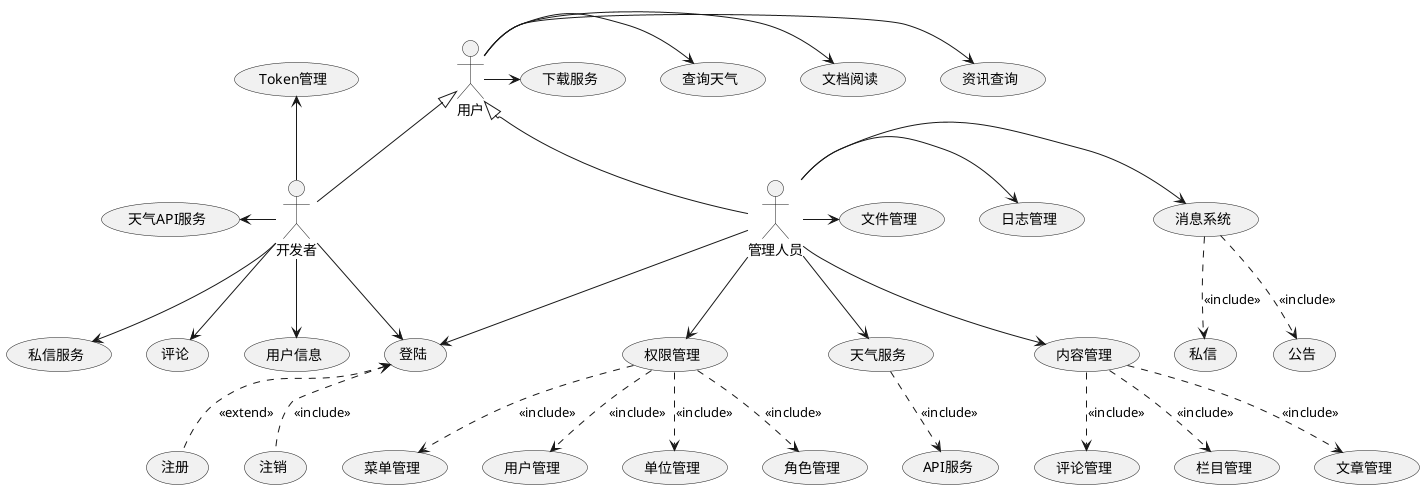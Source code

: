 @startuml
:管理人员: as Admin
:开发者: as Dev
:用户: as User

Admin --> (登陆)
Dev -> (登陆)
(登陆) <..(注册):<<extend>>
(登陆) <..(注销):<<include>>
User <|-- Admin
User <|-- Dev

User -> (查询天气)
User -> (下载服务)
User -> (资讯查询)
User -> (文档阅读)

Dev --> (用户信息)
Dev -up-> (Token管理)
Dev -left-> (天气API服务)
Dev -down-> (私信服务)
Dev --> (评论)

Admin -right-> (文件管理)
Admin -right-> (日志管理)
Admin --> (权限管理)
(权限管理) ..> (单位管理):<<include>>
(权限管理) ..> (角色管理):<<include>>
(权限管理) ..> (菜单管理):<<include>>
(权限管理) ..> (用户管理):<<include>>
Admin -right-> (消息系统)
(消息系统) ..> (私信):<<include>>
(消息系统) ..> (公告):<<include>>
Admin --> (天气服务)
(天气服务) ..> (API服务):<<include>>
Admin --> (内容管理)
(内容管理) ..> (文章管理):<<include>>
(内容管理) ..> (评论管理):<<include>>
(内容管理) ..> (栏目管理):<<include>>

@enduml